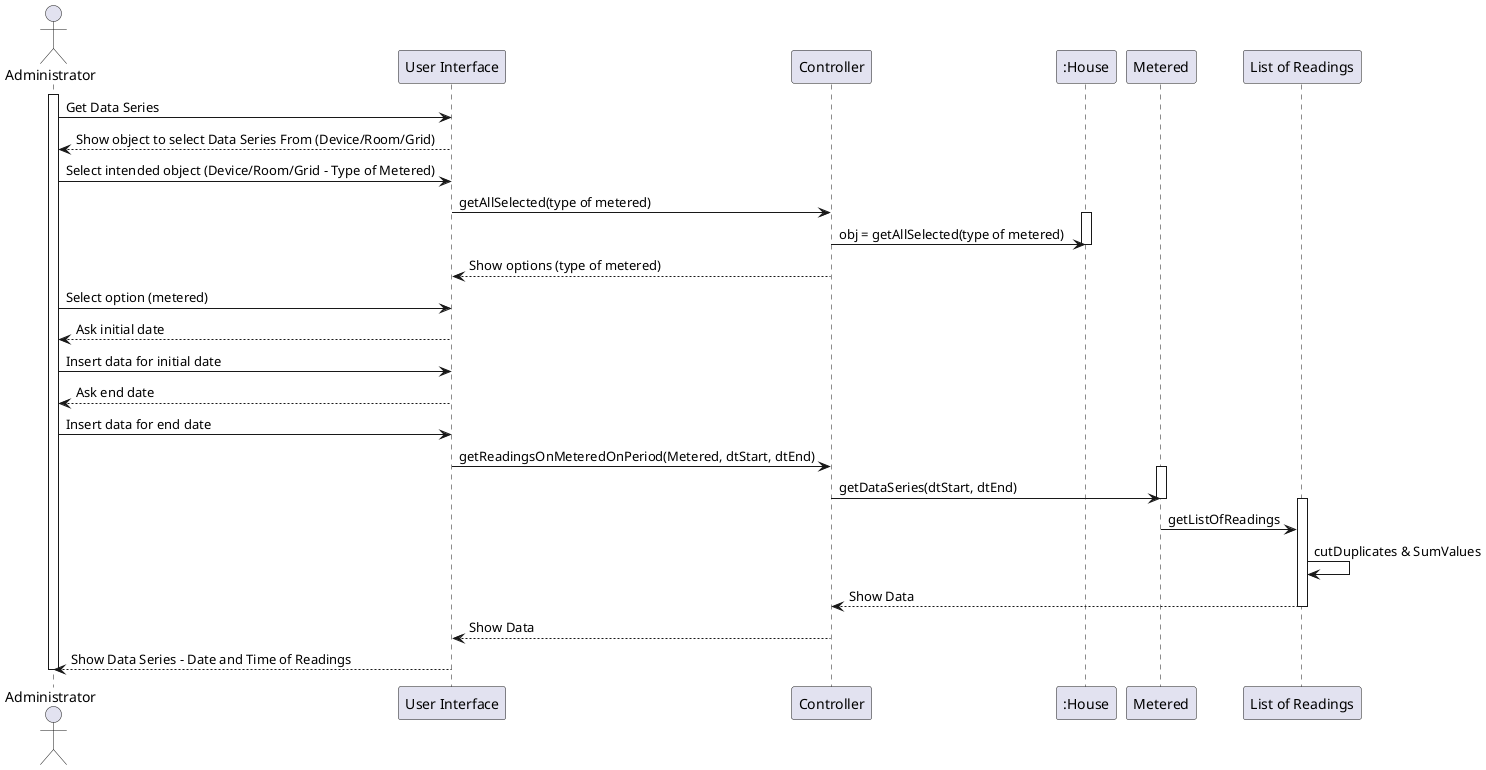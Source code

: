 @startuml
actor Administrator
participant "User Interface" as A
participant "Controller" as B
participant ":House" as C
participant "Metered" as D
participant "List of Readings" as H

activate Administrator
Administrator -> A: Get Data Series

A-->Administrator: Show object to select Data Series From (Device/Room/Grid)

Administrator -> A: Select intended object (Device/Room/Grid - Type of Metered)

A -> B: getAllSelected(type of metered)
activate C
B->C: obj = getAllSelected(type of metered)
deactivate C

B-->A: Show options (type of metered)

Administrator->A: Select option (metered)

A-->Administrator: Ask initial date
Administrator->A: Insert data for initial date
A-->Administrator: Ask end date
Administrator->A: Insert data for end date

A-> B: getReadingsOnMeteredOnPeriod(Metered, dtStart, dtEnd)
activate D
B->D: getDataSeries(dtStart, dtEnd)
deactivate D
activate H
D->H: getListOfReadings

H->H: cutDuplicates & SumValues

H-->B: Show Data
deactivate H
B-->A: Show Data

A-->Administrator: Show Data Series - Date and Time of Readings
deactivate Administrator
@enduml